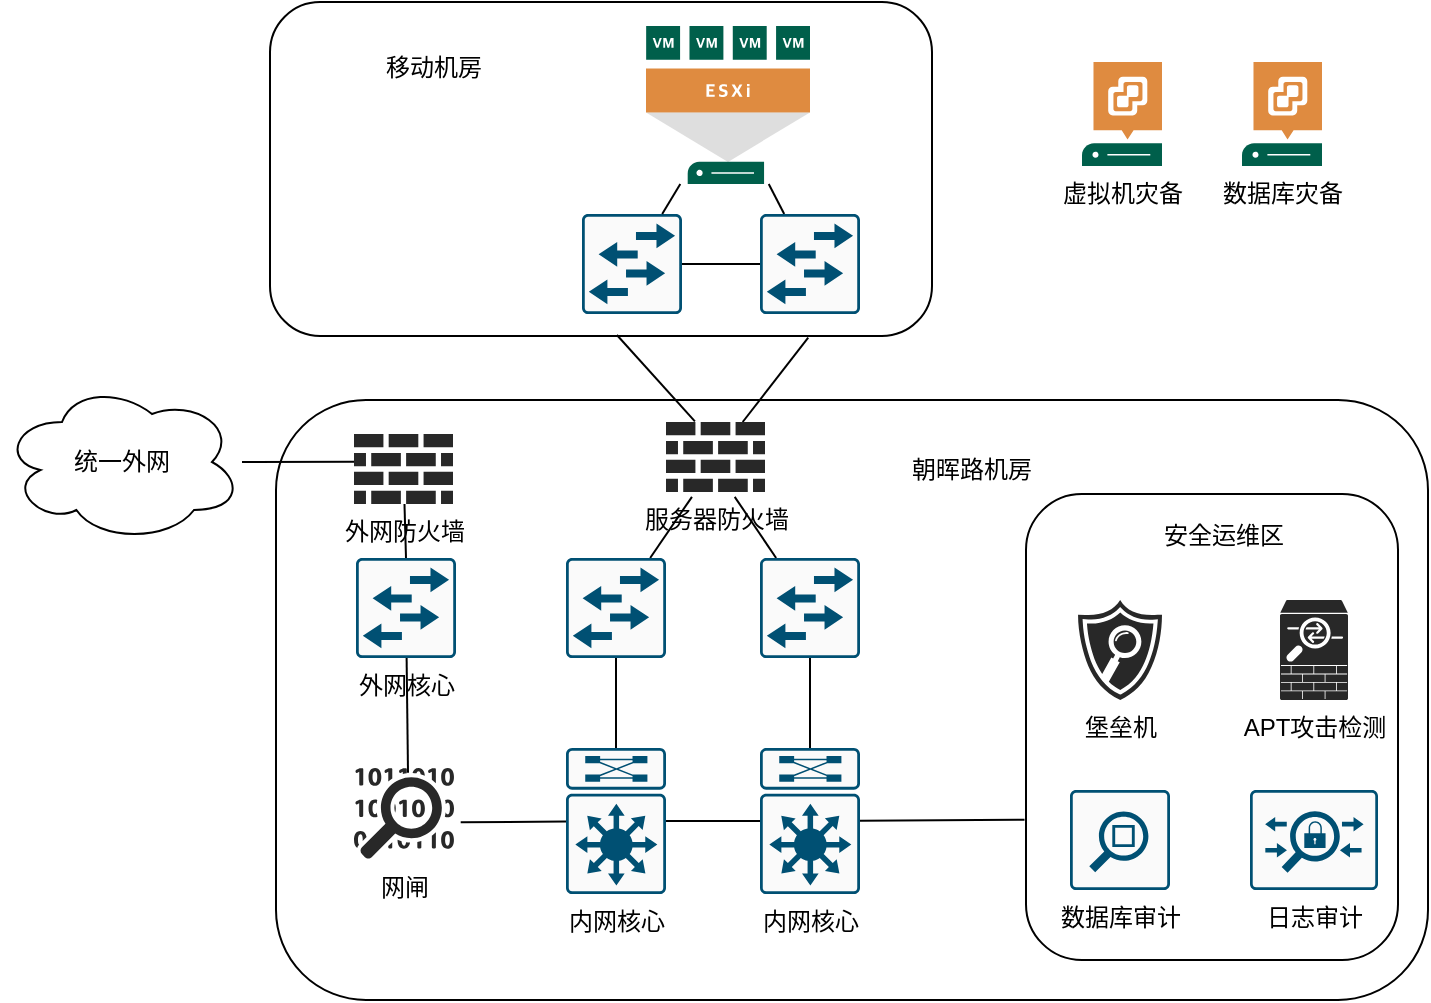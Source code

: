 <mxfile version="14.2.7" type="github"><diagram id="T7oG49uDSiqigywCCAfy" name="Page-1"><mxGraphModel dx="1063" dy="659" grid="0" gridSize="10" guides="1" tooltips="1" connect="1" arrows="1" fold="1" page="1" pageScale="1" pageWidth="827" pageHeight="1169" math="0" shadow="0"><root><mxCell id="0"/><mxCell id="1" parent="0"/><mxCell id="SXJqNtBxMHXA8K4A3yBE-22" value="" style="rounded=1;whiteSpace=wrap;html=1;" vertex="1" parent="1"><mxGeometry x="161" y="278" width="576" height="300" as="geometry"/></mxCell><mxCell id="SXJqNtBxMHXA8K4A3yBE-49" value="" style="rounded=1;whiteSpace=wrap;html=1;" vertex="1" parent="1"><mxGeometry x="536" y="325" width="186" height="233" as="geometry"/></mxCell><mxCell id="SXJqNtBxMHXA8K4A3yBE-13" value="" style="rounded=1;whiteSpace=wrap;html=1;" vertex="1" parent="1"><mxGeometry x="158" y="79" width="331" height="167" as="geometry"/></mxCell><mxCell id="SXJqNtBxMHXA8K4A3yBE-32" style="edgeStyle=none;rounded=0;orthogonalLoop=1;jettySize=auto;html=1;entryX=1.067;entryY=0.597;entryDx=0;entryDy=0;entryPerimeter=0;endArrow=none;endFill=0;" edge="1" parent="1" source="SXJqNtBxMHXA8K4A3yBE-1" target="SXJqNtBxMHXA8K4A3yBE-31"><mxGeometry relative="1" as="geometry"/></mxCell><mxCell id="SXJqNtBxMHXA8K4A3yBE-44" style="edgeStyle=none;rounded=0;orthogonalLoop=1;jettySize=auto;html=1;entryX=0;entryY=0.5;entryDx=0;entryDy=0;entryPerimeter=0;endArrow=none;endFill=0;" edge="1" parent="1" source="SXJqNtBxMHXA8K4A3yBE-1" target="SXJqNtBxMHXA8K4A3yBE-42"><mxGeometry relative="1" as="geometry"/></mxCell><mxCell id="SXJqNtBxMHXA8K4A3yBE-1" value="内网核心" style="points=[[0.015,0.015,0],[0.985,0.015,0],[0.985,0.985,0],[0.015,0.985,0],[0.25,0,0],[0.5,0,0],[0.75,0,0],[1,0.25,0],[1,0.5,0],[1,0.75,0],[0.75,1,0],[0.5,1,0],[0.25,1,0],[0,0.75,0],[0,0.5,0],[0,0.25,0]];verticalLabelPosition=bottom;html=1;verticalAlign=top;aspect=fixed;align=center;pointerEvents=1;shape=mxgraph.cisco19.rect;prIcon=l3_modular;fillColor=#FAFAFA;strokeColor=#005073;" vertex="1" parent="1"><mxGeometry x="306" y="452" width="50" height="73" as="geometry"/></mxCell><mxCell id="SXJqNtBxMHXA8K4A3yBE-24" style="edgeStyle=none;rounded=0;orthogonalLoop=1;jettySize=auto;html=1;entryX=0;entryY=0.5;entryDx=0;entryDy=0;entryPerimeter=0;endArrow=none;endFill=0;" edge="1" parent="1" source="SXJqNtBxMHXA8K4A3yBE-3" target="SXJqNtBxMHXA8K4A3yBE-9"><mxGeometry relative="1" as="geometry"/></mxCell><mxCell id="SXJqNtBxMHXA8K4A3yBE-3" value="" style="points=[[0.015,0.015,0],[0.985,0.015,0],[0.985,0.985,0],[0.015,0.985,0],[0.25,0,0],[0.5,0,0],[0.75,0,0],[1,0.25,0],[1,0.5,0],[1,0.75,0],[0.75,1,0],[0.5,1,0],[0.25,1,0],[0,0.75,0],[0,0.5,0],[0,0.25,0]];verticalLabelPosition=bottom;html=1;verticalAlign=top;aspect=fixed;align=center;pointerEvents=1;shape=mxgraph.cisco19.rect;prIcon=workgroup_switch;fillColor=#FAFAFA;strokeColor=#005073;" vertex="1" parent="1"><mxGeometry x="314" y="185" width="50" height="50" as="geometry"/></mxCell><mxCell id="SXJqNtBxMHXA8K4A3yBE-17" style="edgeStyle=none;rounded=0;orthogonalLoop=1;jettySize=auto;html=1;endArrow=none;endFill=0;" edge="1" parent="1" source="SXJqNtBxMHXA8K4A3yBE-5" target="SXJqNtBxMHXA8K4A3yBE-3"><mxGeometry relative="1" as="geometry"/></mxCell><mxCell id="SXJqNtBxMHXA8K4A3yBE-18" style="edgeStyle=none;rounded=0;orthogonalLoop=1;jettySize=auto;html=1;endArrow=none;endFill=0;" edge="1" parent="1" source="SXJqNtBxMHXA8K4A3yBE-5" target="SXJqNtBxMHXA8K4A3yBE-9"><mxGeometry relative="1" as="geometry"/></mxCell><mxCell id="SXJqNtBxMHXA8K4A3yBE-5" value="" style="pointerEvents=1;shadow=0;dashed=0;html=1;strokeColor=none;fillColor=#005F4B;labelPosition=center;verticalLabelPosition=bottom;verticalAlign=top;align=center;outlineConnect=0;shape=mxgraph.veeam2.esxi_host;" vertex="1" parent="1"><mxGeometry x="346" y="91" width="82" height="79" as="geometry"/></mxCell><mxCell id="SXJqNtBxMHXA8K4A3yBE-15" style="edgeStyle=none;rounded=0;orthogonalLoop=1;jettySize=auto;html=1;entryX=0.524;entryY=0.997;entryDx=0;entryDy=0;entryPerimeter=0;endArrow=none;endFill=0;exitX=0.292;exitY=-0.008;exitDx=0;exitDy=0;exitPerimeter=0;" edge="1" parent="1" source="SXJqNtBxMHXA8K4A3yBE-28" target="SXJqNtBxMHXA8K4A3yBE-13"><mxGeometry relative="1" as="geometry"/></mxCell><mxCell id="SXJqNtBxMHXA8K4A3yBE-20" style="edgeStyle=none;rounded=0;orthogonalLoop=1;jettySize=auto;html=1;entryX=0.5;entryY=0;entryDx=0;entryDy=0;entryPerimeter=0;endArrow=none;endFill=0;" edge="1" parent="1" source="SXJqNtBxMHXA8K4A3yBE-8" target="SXJqNtBxMHXA8K4A3yBE-1"><mxGeometry relative="1" as="geometry"/></mxCell><mxCell id="SXJqNtBxMHXA8K4A3yBE-47" style="edgeStyle=none;rounded=0;orthogonalLoop=1;jettySize=auto;html=1;entryX=0.262;entryY=1.069;entryDx=0;entryDy=0;entryPerimeter=0;endArrow=none;endFill=0;" edge="1" parent="1" source="SXJqNtBxMHXA8K4A3yBE-8" target="SXJqNtBxMHXA8K4A3yBE-28"><mxGeometry relative="1" as="geometry"/></mxCell><mxCell id="SXJqNtBxMHXA8K4A3yBE-8" value="" style="points=[[0.015,0.015,0],[0.985,0.015,0],[0.985,0.985,0],[0.015,0.985,0],[0.25,0,0],[0.5,0,0],[0.75,0,0],[1,0.25,0],[1,0.5,0],[1,0.75,0],[0.75,1,0],[0.5,1,0],[0.25,1,0],[0,0.75,0],[0,0.5,0],[0,0.25,0]];verticalLabelPosition=bottom;html=1;verticalAlign=top;aspect=fixed;align=center;pointerEvents=1;shape=mxgraph.cisco19.rect;prIcon=workgroup_switch;fillColor=#FAFAFA;strokeColor=#005073;" vertex="1" parent="1"><mxGeometry x="306" y="357" width="50" height="50" as="geometry"/></mxCell><mxCell id="SXJqNtBxMHXA8K4A3yBE-9" value="" style="points=[[0.015,0.015,0],[0.985,0.015,0],[0.985,0.985,0],[0.015,0.985,0],[0.25,0,0],[0.5,0,0],[0.75,0,0],[1,0.25,0],[1,0.5,0],[1,0.75,0],[0.75,1,0],[0.5,1,0],[0.25,1,0],[0,0.75,0],[0,0.5,0],[0,0.25,0]];verticalLabelPosition=bottom;html=1;verticalAlign=top;aspect=fixed;align=center;pointerEvents=1;shape=mxgraph.cisco19.rect;prIcon=workgroup_switch;fillColor=#FAFAFA;strokeColor=#005073;" vertex="1" parent="1"><mxGeometry x="403" y="185" width="50" height="50" as="geometry"/></mxCell><mxCell id="SXJqNtBxMHXA8K4A3yBE-12" value="虚拟机灾备" style="pointerEvents=1;shadow=0;dashed=0;html=1;strokeColor=none;fillColor=#005F4B;labelPosition=center;verticalLabelPosition=bottom;verticalAlign=top;align=center;outlineConnect=0;shape=mxgraph.veeam2.vcenter_server;" vertex="1" parent="1"><mxGeometry x="564" y="109" width="40" height="52" as="geometry"/></mxCell><mxCell id="SXJqNtBxMHXA8K4A3yBE-14" value="移动机房" style="text;html=1;strokeColor=none;fillColor=none;align=center;verticalAlign=middle;whiteSpace=wrap;rounded=0;" vertex="1" parent="1"><mxGeometry x="201" y="91" width="78" height="42" as="geometry"/></mxCell><mxCell id="SXJqNtBxMHXA8K4A3yBE-23" value="朝晖路机房" style="text;html=1;strokeColor=none;fillColor=none;align=center;verticalAlign=middle;whiteSpace=wrap;rounded=0;" vertex="1" parent="1"><mxGeometry x="470" y="301" width="78" height="23" as="geometry"/></mxCell><mxCell id="SXJqNtBxMHXA8K4A3yBE-46" style="edgeStyle=none;rounded=0;orthogonalLoop=1;jettySize=auto;html=1;entryX=0.813;entryY=1.005;entryDx=0;entryDy=0;entryPerimeter=0;endArrow=none;endFill=0;" edge="1" parent="1" source="SXJqNtBxMHXA8K4A3yBE-28" target="SXJqNtBxMHXA8K4A3yBE-13"><mxGeometry relative="1" as="geometry"/></mxCell><mxCell id="SXJqNtBxMHXA8K4A3yBE-28" value="服务器防火墙" style="verticalLabelPosition=bottom;html=1;fillColor=#282828;strokeColor=none;verticalAlign=top;pointerEvents=1;align=center;shape=mxgraph.cisco_safe.security_icons.firewall;" vertex="1" parent="1"><mxGeometry x="356" y="289" width="49.5" height="35" as="geometry"/></mxCell><mxCell id="SXJqNtBxMHXA8K4A3yBE-29" value="APT攻击检测" style="verticalLabelPosition=bottom;html=1;fillColor=#282828;strokeColor=none;verticalAlign=top;pointerEvents=1;align=center;shape=mxgraph.cisco_safe.security_icons.icon9;" vertex="1" parent="1"><mxGeometry x="663" y="378" width="34" height="50" as="geometry"/></mxCell><mxCell id="SXJqNtBxMHXA8K4A3yBE-30" value="堡垒机" style="verticalLabelPosition=bottom;html=1;fillColor=#282828;strokeColor=none;verticalAlign=top;pointerEvents=1;align=center;shape=mxgraph.cisco_safe.security_icons.icon12;" vertex="1" parent="1"><mxGeometry x="562" y="378" width="42" height="50" as="geometry"/></mxCell><mxCell id="SXJqNtBxMHXA8K4A3yBE-31" value="网闸" style="verticalLabelPosition=bottom;html=1;fillColor=#282828;strokeColor=none;verticalAlign=top;pointerEvents=1;align=center;shape=mxgraph.cisco_safe.security_icons.icon13;" vertex="1" parent="1"><mxGeometry x="200" y="462" width="50" height="45.5" as="geometry"/></mxCell><mxCell id="SXJqNtBxMHXA8K4A3yBE-34" style="edgeStyle=none;rounded=0;orthogonalLoop=1;jettySize=auto;html=1;entryX=0.54;entryY=0.051;entryDx=0;entryDy=0;entryPerimeter=0;endArrow=none;endFill=0;" edge="1" parent="1" source="SXJqNtBxMHXA8K4A3yBE-33" target="SXJqNtBxMHXA8K4A3yBE-31"><mxGeometry relative="1" as="geometry"/></mxCell><mxCell id="SXJqNtBxMHXA8K4A3yBE-33" value="外网核心" style="points=[[0.015,0.015,0],[0.985,0.015,0],[0.985,0.985,0],[0.015,0.985,0],[0.25,0,0],[0.5,0,0],[0.75,0,0],[1,0.25,0],[1,0.5,0],[1,0.75,0],[0.75,1,0],[0.5,1,0],[0.25,1,0],[0,0.75,0],[0,0.5,0],[0,0.25,0]];verticalLabelPosition=bottom;html=1;verticalAlign=top;aspect=fixed;align=center;pointerEvents=1;shape=mxgraph.cisco19.rect;prIcon=workgroup_switch;fillColor=#FAFAFA;strokeColor=#005073;" vertex="1" parent="1"><mxGeometry x="201" y="357" width="50" height="50" as="geometry"/></mxCell><mxCell id="SXJqNtBxMHXA8K4A3yBE-38" style="edgeStyle=none;rounded=0;orthogonalLoop=1;jettySize=auto;html=1;entryX=0.01;entryY=0.395;entryDx=0;entryDy=0;entryPerimeter=0;endArrow=none;endFill=0;" edge="1" parent="1" source="SXJqNtBxMHXA8K4A3yBE-35" target="SXJqNtBxMHXA8K4A3yBE-37"><mxGeometry relative="1" as="geometry"/></mxCell><mxCell id="SXJqNtBxMHXA8K4A3yBE-35" value="统一外网" style="ellipse;shape=cloud;whiteSpace=wrap;html=1;" vertex="1" parent="1"><mxGeometry x="24" y="269" width="120" height="80" as="geometry"/></mxCell><mxCell id="SXJqNtBxMHXA8K4A3yBE-39" style="edgeStyle=none;rounded=0;orthogonalLoop=1;jettySize=auto;html=1;entryX=0.5;entryY=0;entryDx=0;entryDy=0;entryPerimeter=0;endArrow=none;endFill=0;" edge="1" parent="1" source="SXJqNtBxMHXA8K4A3yBE-37" target="SXJqNtBxMHXA8K4A3yBE-33"><mxGeometry relative="1" as="geometry"/></mxCell><mxCell id="SXJqNtBxMHXA8K4A3yBE-37" value="外网防火墙" style="verticalLabelPosition=bottom;html=1;fillColor=#282828;strokeColor=none;verticalAlign=top;pointerEvents=1;align=center;shape=mxgraph.cisco_safe.security_icons.firewall;" vertex="1" parent="1"><mxGeometry x="200" y="295" width="49.5" height="35" as="geometry"/></mxCell><mxCell id="SXJqNtBxMHXA8K4A3yBE-40" value="数据库审计" style="points=[[0.015,0.015,0],[0.985,0.015,0],[0.985,0.985,0],[0.015,0.985,0],[0.25,0,0],[0.5,0,0],[0.75,0,0],[1,0.25,0],[1,0.5,0],[1,0.75,0],[0.75,1,0],[0.5,1,0],[0.25,1,0],[0,0.75,0],[0,0.5,0],[0,0.25,0]];verticalLabelPosition=bottom;html=1;verticalAlign=top;aspect=fixed;align=center;pointerEvents=1;shape=mxgraph.cisco19.rect;prIcon=net_mgmt_appliance;fillColor=#FAFAFA;strokeColor=#005073;" vertex="1" parent="1"><mxGeometry x="558" y="473" width="50" height="50" as="geometry"/></mxCell><mxCell id="SXJqNtBxMHXA8K4A3yBE-41" value="日志审计" style="points=[[0.015,0.015,0],[0.985,0.015,0],[0.985,0.985,0],[0.015,0.985,0],[0.25,0,0],[0.5,0,0],[0.75,0,0],[1,0.25,0],[1,0.5,0],[1,0.75,0],[0.75,1,0],[0.5,1,0],[0.25,1,0],[0,0.75,0],[0,0.5,0],[0,0.25,0]];verticalLabelPosition=bottom;html=1;verticalAlign=top;aspect=fixed;align=center;pointerEvents=1;shape=mxgraph.cisco19.rect;prIcon=acs;fillColor=#FAFAFA;strokeColor=#005073;" vertex="1" parent="1"><mxGeometry x="648" y="473" width="64" height="50" as="geometry"/></mxCell><mxCell id="SXJqNtBxMHXA8K4A3yBE-45" style="edgeStyle=none;rounded=0;orthogonalLoop=1;jettySize=auto;html=1;entryX=0.5;entryY=1;entryDx=0;entryDy=0;entryPerimeter=0;endArrow=none;endFill=0;" edge="1" parent="1" source="SXJqNtBxMHXA8K4A3yBE-42" target="SXJqNtBxMHXA8K4A3yBE-43"><mxGeometry relative="1" as="geometry"/></mxCell><mxCell id="SXJqNtBxMHXA8K4A3yBE-50" style="edgeStyle=none;rounded=0;orthogonalLoop=1;jettySize=auto;html=1;entryX=-0.004;entryY=0.699;entryDx=0;entryDy=0;entryPerimeter=0;endArrow=none;endFill=0;" edge="1" parent="1" source="SXJqNtBxMHXA8K4A3yBE-42" target="SXJqNtBxMHXA8K4A3yBE-49"><mxGeometry relative="1" as="geometry"/></mxCell><mxCell id="SXJqNtBxMHXA8K4A3yBE-42" value="内网核心" style="points=[[0.015,0.015,0],[0.985,0.015,0],[0.985,0.985,0],[0.015,0.985,0],[0.25,0,0],[0.5,0,0],[0.75,0,0],[1,0.25,0],[1,0.5,0],[1,0.75,0],[0.75,1,0],[0.5,1,0],[0.25,1,0],[0,0.75,0],[0,0.5,0],[0,0.25,0]];verticalLabelPosition=bottom;html=1;verticalAlign=top;aspect=fixed;align=center;pointerEvents=1;shape=mxgraph.cisco19.rect;prIcon=l3_modular;fillColor=#FAFAFA;strokeColor=#005073;" vertex="1" parent="1"><mxGeometry x="403" y="452" width="50" height="73" as="geometry"/></mxCell><mxCell id="SXJqNtBxMHXA8K4A3yBE-48" style="edgeStyle=none;rounded=0;orthogonalLoop=1;jettySize=auto;html=1;entryX=0.694;entryY=1.069;entryDx=0;entryDy=0;entryPerimeter=0;endArrow=none;endFill=0;" edge="1" parent="1" source="SXJqNtBxMHXA8K4A3yBE-43" target="SXJqNtBxMHXA8K4A3yBE-28"><mxGeometry relative="1" as="geometry"/></mxCell><mxCell id="SXJqNtBxMHXA8K4A3yBE-43" value="" style="points=[[0.015,0.015,0],[0.985,0.015,0],[0.985,0.985,0],[0.015,0.985,0],[0.25,0,0],[0.5,0,0],[0.75,0,0],[1,0.25,0],[1,0.5,0],[1,0.75,0],[0.75,1,0],[0.5,1,0],[0.25,1,0],[0,0.75,0],[0,0.5,0],[0,0.25,0]];verticalLabelPosition=bottom;html=1;verticalAlign=top;aspect=fixed;align=center;pointerEvents=1;shape=mxgraph.cisco19.rect;prIcon=workgroup_switch;fillColor=#FAFAFA;strokeColor=#005073;" vertex="1" parent="1"><mxGeometry x="403" y="357" width="50" height="50" as="geometry"/></mxCell><mxCell id="SXJqNtBxMHXA8K4A3yBE-51" value="安全运维区" style="text;html=1;strokeColor=none;fillColor=none;align=center;verticalAlign=middle;whiteSpace=wrap;rounded=0;" vertex="1" parent="1"><mxGeometry x="596" y="334" width="78" height="23" as="geometry"/></mxCell><mxCell id="SXJqNtBxMHXA8K4A3yBE-52" value="数据库灾备" style="pointerEvents=1;shadow=0;dashed=0;html=1;strokeColor=none;fillColor=#005F4B;labelPosition=center;verticalLabelPosition=bottom;verticalAlign=top;align=center;outlineConnect=0;shape=mxgraph.veeam2.vcenter_server;" vertex="1" parent="1"><mxGeometry x="644" y="109" width="40" height="52" as="geometry"/></mxCell></root></mxGraphModel></diagram></mxfile>